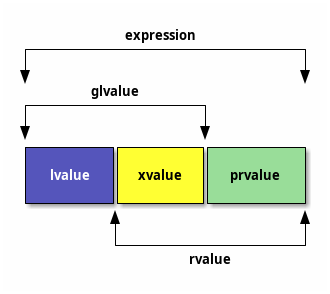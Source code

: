 @startditaa

         expression
+---------------------------+
|                           |
v                           v

      glvalue
+-----------------+
|                 |
V                 v

+--------+--------+---------+
|        |        |         |
| lvalue | xvalue | prvalue |
| cBLU   | cYEL   | cGRE    |
+--------+--------+---------+

         ^                  ^
         |                  |
         +------------------+
                rvalue
@endditaa

